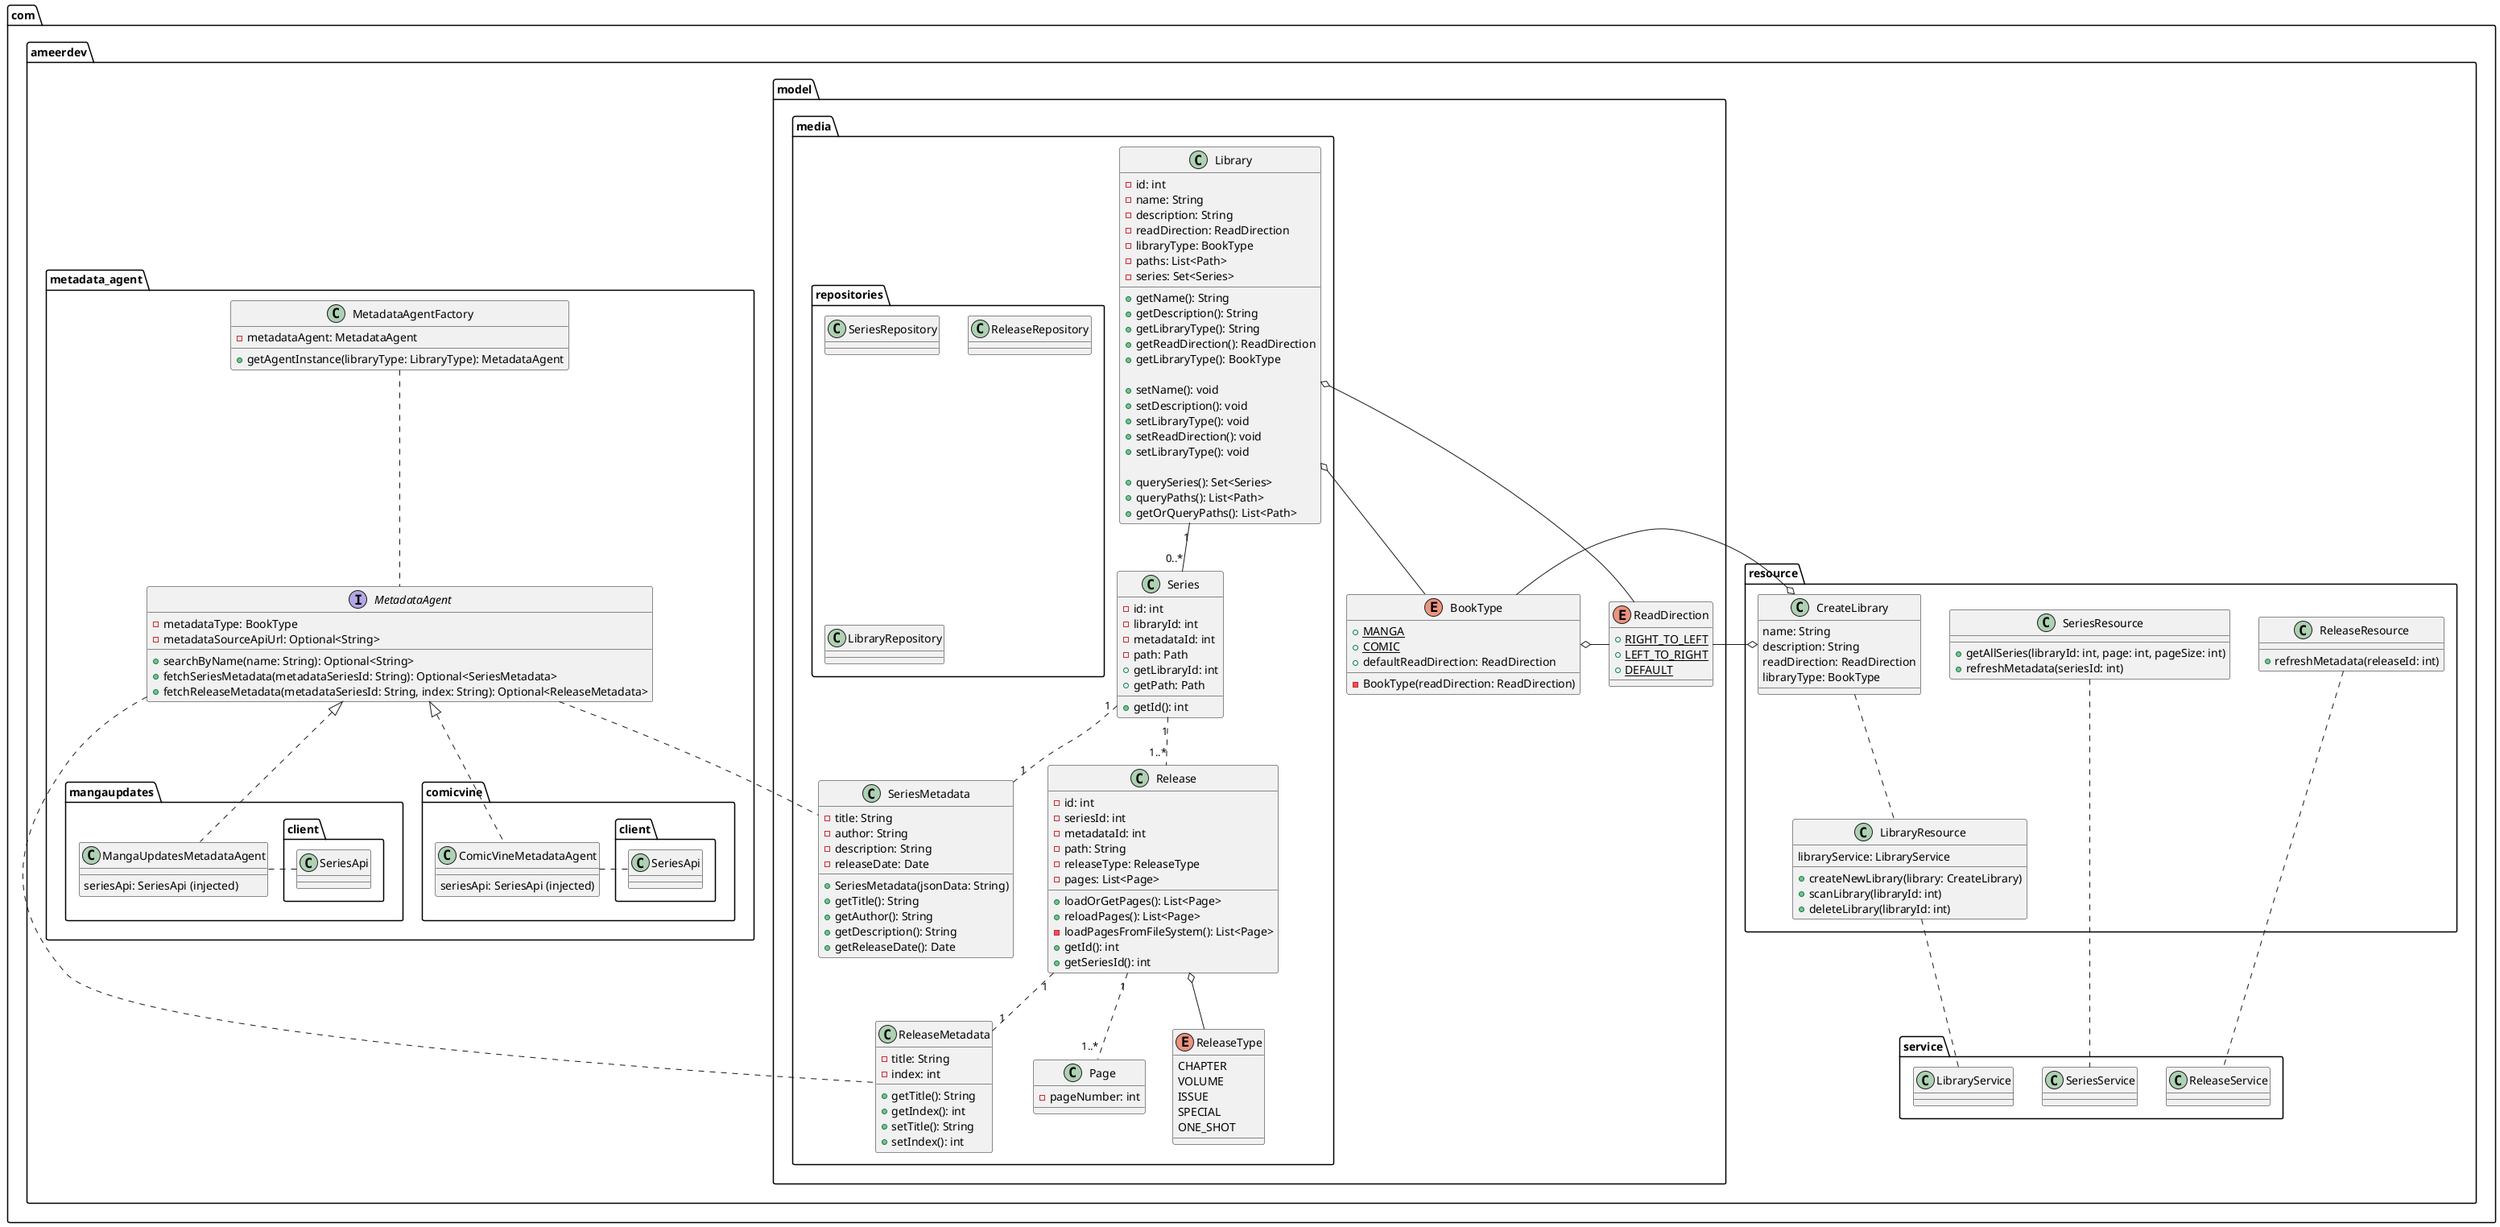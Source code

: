 @startuml
package com.ameerdev {

    package resource {
        class CreateLibrary {
            name: String
            description: String
            readDirection: ReadDirection
            libraryType: BookType
        }
        class LibraryResource {
            libraryService: LibraryService
            + createNewLibrary(library: CreateLibrary)
            + scanLibrary(libraryId: int)
            + deleteLibrary(libraryId: int)
        }
        CreateLibrary .. LibraryResource
        class SeriesResource {
            + getAllSeries(libraryId: int, page: int, pageSize: int)
            + refreshMetadata(seriesId: int)
        }
        class ReleaseResource {
            + refreshMetadata(releaseId: int)
        }
    }
    package service {
        class LibraryService {
        }
        class SeriesService {
        }
        class ReleaseService {
        }
    }

    resource.LibraryResource .. service.LibraryService
    resource.SeriesResource .. service.SeriesService
    resource.ReleaseResource .. service.ReleaseService

    resource.CreateLibrary o- model.BookType
    resource.CreateLibrary o- model.ReadDirection

    package model {
        enum BookType {
            +<u>MANGA</u>
            +<u>COMIC</u>
            - BookType(readDirection: ReadDirection)
            + defaultReadDirection: ReadDirection
        }

        enum ReadDirection {
            +<u>RIGHT_TO_LEFT</u>
            +<u>LEFT_TO_RIGHT</u>
            +<u>DEFAULT</u>
        }

        package media {
            class Library {
                - id: int
                - name: String
                - description: String
                - readDirection: ReadDirection
                - libraryType: BookType
                - paths: List<Path>
                - series: Set<Series>
                + getName(): String
                + getDescription(): String
                + getLibraryType(): String
                + getReadDirection(): ReadDirection
                + getLibraryType(): BookType

                + setName(): void
                + setDescription(): void
                + setLibraryType(): void
                + setReadDirection(): void
                + setLibraryType(): void

                + querySeries(): Set<Series>
                + queryPaths(): List<Path>
                + getOrQueryPaths(): List<Path>
            }

            Library o-- BookType
            Library o- ReadDirection
            BookType o- ReadDirection

            ' Database backed
            class Series {
                - id: int
                - libraryId: int
                - metadataId: int
                - path: Path
                + getId(): int
                + getLibraryId: int
                + getPath: Path
            }

            ' Database backed
            class Release {
                - id: int
                - seriesId: int
                - metadataId: int
                - path: String
                - releaseType: ReleaseType
                - pages: List<Page>
                + loadOrGetPages(): List<Page>
                + reloadPages(): List<Page>
                - loadPagesFromFileSystem(): List<Page>
                + getId(): int
                + getSeriesId(): int
            }

            class SeriesMetadata {
                - title: String
                - author: String
                - description: String
                - releaseDate: Date
                + SeriesMetadata(jsonData: String)
                + getTitle(): String
                + getAuthor(): String
                + getDescription(): String
                + getReleaseDate(): Date
            }

            Series "1" .. "1" SeriesMetadata

            class ReleaseMetadata {
                - title: String
                - index: int
                + getTitle(): String
                + getIndex(): int
                + setTitle(): String
                + setIndex(): int
            }

            Release "1" .. "1" ReleaseMetadata

            enum ReleaseType {
                CHAPTER
                VOLUME
                ISSUE
                SPECIAL
                ONE_SHOT
            }

            Release o-- ReleaseType

            class Page {
                - pageNumber: int
            }

            Series "1" .. "1..*" Release
            Release "1" .. "1..*" Page

            package repositories {
                class SeriesRepository {
                }
                class ReleaseRepository {
                }
                class LibraryRepository {
                }
            }
        }
    }


' Information gathered from external sources about the series and Releases
    package metadata_agent {

        class MetadataAgentFactory {
            - metadataAgent: MetadataAgent
            + getAgentInstance(libraryType: LibraryType): MetadataAgent
        }

        interface MetadataAgent {
            - metadataType: BookType
            - metadataSourceApiUrl: Optional<String>
            + searchByName(name: String): Optional<String>
            + fetchSeriesMetadata(metadataSeriesId: String): Optional<SeriesMetadata>
            + fetchReleaseMetadata(metadataSeriesId: String, index: String): Optional<ReleaseMetadata>
        }

        MetadataAgentFactory .. MetadataAgent

        package mangaupdates {
            package client {
                class SeriesApi{
                }
            }
            class MangaUpdatesMetadataAgent implements com.ameerdev.metadata_agent.MetadataAgent {
                seriesApi: SeriesApi (injected)
            }
            client.SeriesApi . MangaUpdatesMetadataAgent
        }

        package comicvine {
            package client {
            }
            class ComicVineMetadataAgent implements com.ameerdev.metadata_agent.MetadataAgent {
                seriesApi: SeriesApi (injected)
            }
            client.SeriesApi . ComicVineMetadataAgent
        }

        MetadataAgent .. com.ameerdev.model.media.SeriesMetadata
        MetadataAgent .. com.ameerdev.model.media.ReleaseMetadata
    }

    model.media.Library "1" -- "0..*" model.media.Series
}
@enduml